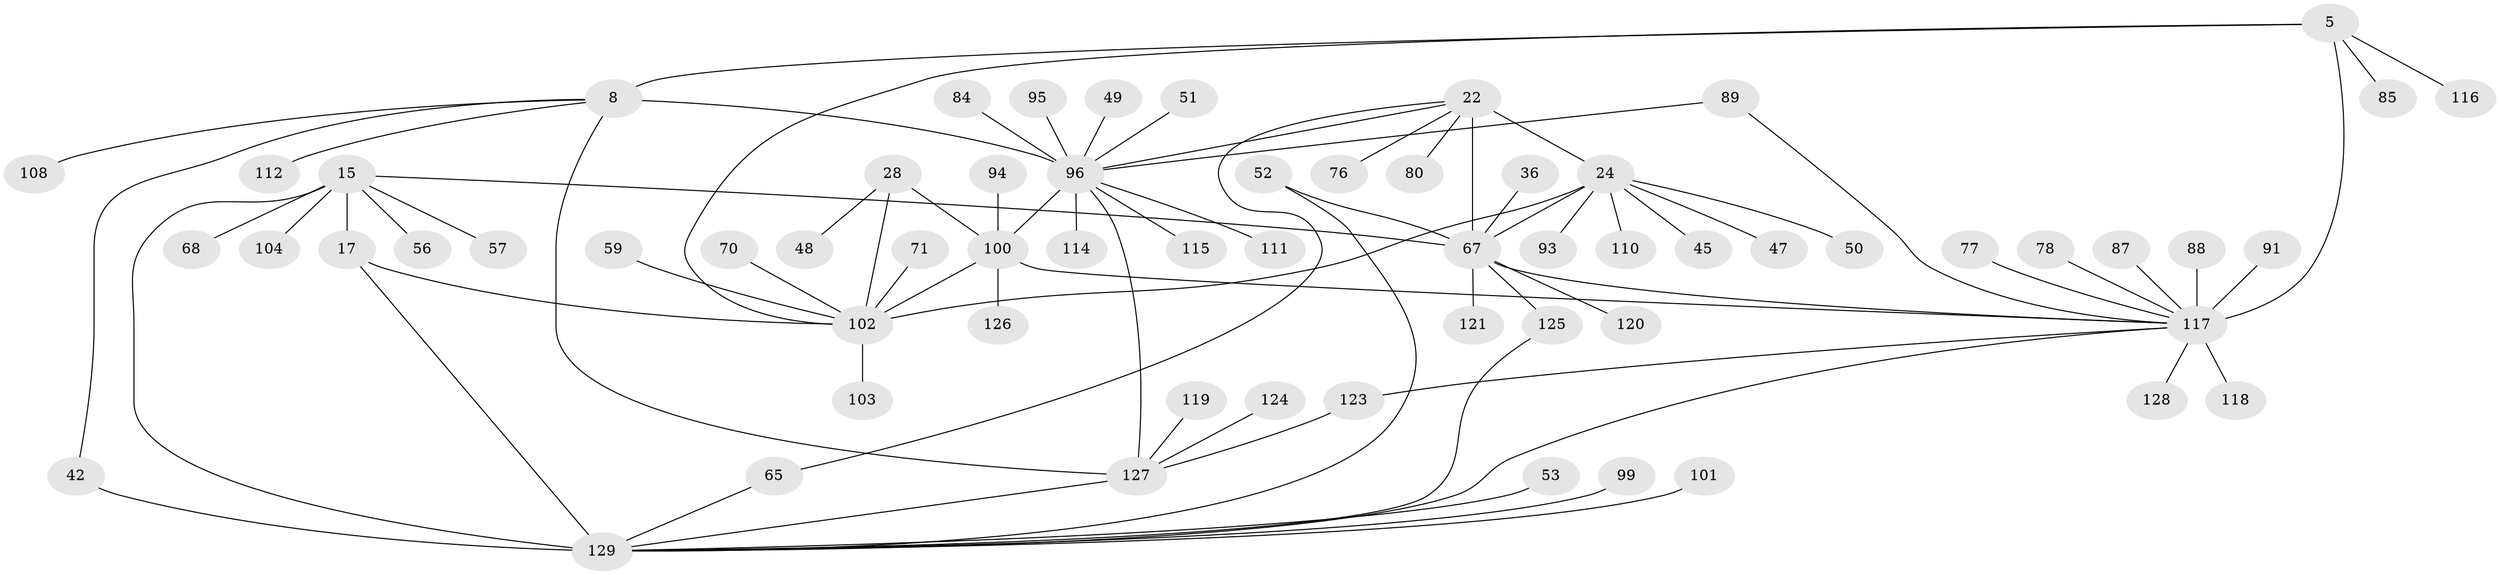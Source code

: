 // original degree distribution, {11: 0.023255813953488372, 7: 0.03875968992248062, 8: 0.03875968992248062, 12: 0.007751937984496124, 5: 0.015503875968992248, 9: 0.031007751937984496, 10: 0.03875968992248062, 16: 0.007751937984496124, 6: 0.031007751937984496, 1: 0.5581395348837209, 2: 0.15503875968992248, 3: 0.046511627906976744, 4: 0.007751937984496124}
// Generated by graph-tools (version 1.1) at 2025/54/03/09/25 04:54:36]
// undirected, 64 vertices, 80 edges
graph export_dot {
graph [start="1"]
  node [color=gray90,style=filled];
  5 [super="+2"];
  8 [super="+7"];
  15 [super="+13"];
  17 [super="+16"];
  22 [super="+21"];
  24 [super="+20"];
  28 [super="+27"];
  36;
  42;
  45;
  47;
  48;
  49;
  50;
  51;
  52 [super="+44"];
  53;
  56;
  57;
  59;
  65;
  67 [super="+34"];
  68;
  70;
  71;
  76 [super="+55"];
  77;
  78;
  80;
  84;
  85;
  87;
  88 [super="+69"];
  89;
  91;
  93;
  94;
  95 [super="+74"];
  96 [super="+46+81+12+31+33"];
  99;
  100 [super="+92+30"];
  101;
  102 [super="+29+40+43"];
  103;
  104 [super="+66+75"];
  108;
  110;
  111;
  112;
  114;
  115;
  116 [super="+83"];
  117 [super="+106+63"];
  118;
  119;
  120 [super="+73"];
  121 [super="+32"];
  123 [super="+113"];
  124;
  125 [super="+122"];
  126;
  127 [super="+11+38+60+64+79+90+105"];
  128;
  129 [super="+54+18"];
  5 -- 8;
  5 -- 85;
  5 -- 116;
  5 -- 102;
  5 -- 117 [weight=8];
  8 -- 42;
  8 -- 108;
  8 -- 112;
  8 -- 127 [weight=2];
  8 -- 96 [weight=6];
  15 -- 17 [weight=4];
  15 -- 56;
  15 -- 57;
  15 -- 68;
  15 -- 104;
  15 -- 67;
  15 -- 129 [weight=4];
  17 -- 102;
  17 -- 129 [weight=4];
  22 -- 24 [weight=4];
  22 -- 80;
  22 -- 65;
  22 -- 76;
  22 -- 96;
  22 -- 67 [weight=4];
  24 -- 45;
  24 -- 110;
  24 -- 50;
  24 -- 93;
  24 -- 47;
  24 -- 102;
  24 -- 67 [weight=4];
  28 -- 100 [weight=5];
  28 -- 48;
  28 -- 102 [weight=4];
  36 -- 67;
  42 -- 129;
  49 -- 96;
  51 -- 96;
  52 -- 67;
  52 -- 129;
  53 -- 129;
  59 -- 102;
  65 -- 129;
  67 -- 117 [weight=2];
  67 -- 121;
  67 -- 120;
  67 -- 125;
  70 -- 102;
  71 -- 102;
  77 -- 117;
  78 -- 117;
  84 -- 96;
  87 -- 117;
  88 -- 117;
  89 -- 96;
  89 -- 117;
  91 -- 117;
  94 -- 100;
  95 -- 96;
  96 -- 100 [weight=2];
  96 -- 111;
  96 -- 114;
  96 -- 115;
  96 -- 127 [weight=3];
  99 -- 129;
  100 -- 126;
  100 -- 102 [weight=4];
  100 -- 117;
  101 -- 129;
  102 -- 103;
  117 -- 128;
  117 -- 123;
  117 -- 118;
  117 -- 129;
  119 -- 127;
  123 -- 127;
  124 -- 127;
  125 -- 129;
  127 -- 129 [weight=2];
}
